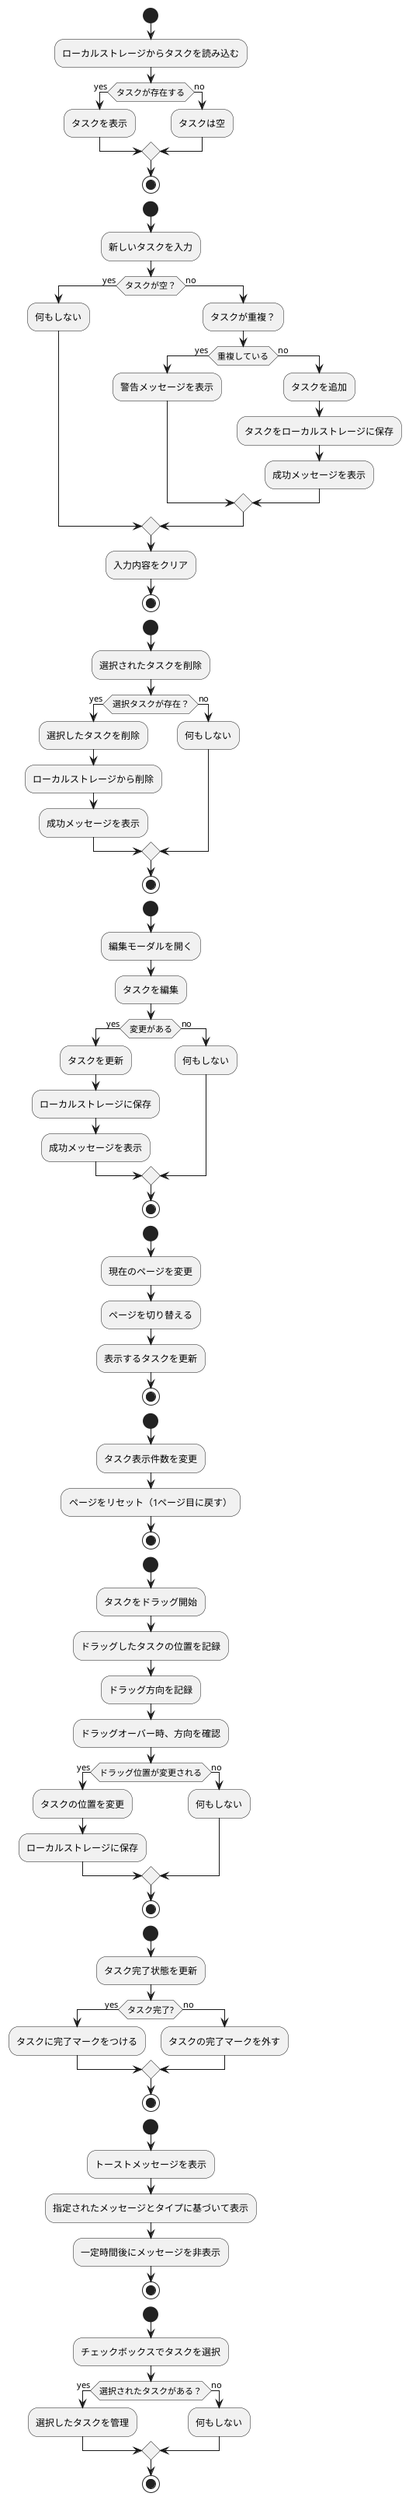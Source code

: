 @startuml flow

!define RECTANGLE class

' 初期化: ローカルストレージからタスクを読み込む
start
:ローカルストレージからタスクを読み込む;
if (タスクが存在する) then (yes)
  :タスクを表示;
else (no)
  :タスクは空;
endif
stop

' タスク追加
start
:新しいタスクを入力;
if (タスクが空？) then (yes)
  :何もしない;
else (no)
  :タスクが重複？;
  if (重複している) then (yes)
    :警告メッセージを表示;
  else (no)
    :タスクを追加;
    :タスクをローカルストレージに保存;
    :成功メッセージを表示;
  endif
endif
:入力内容をクリア;
stop

' タスク削除
start
:選択されたタスクを削除;
if (選択タスクが存在？) then (yes)
  :選択したタスクを削除;
  :ローカルストレージから削除;
  :成功メッセージを表示;
else (no)
  :何もしない;
endif
stop

' 編集モーダル表示
start
:編集モーダルを開く;
:タスクを編集;
if (変更がある) then (yes)
  :タスクを更新;
  :ローカルストレージに保存;
  :成功メッセージを表示;
else (no)
  :何もしない;
endif
stop

' ページネーション処理
start
:現在のページを変更;
:ページを切り替える;
:表示するタスクを更新;
stop

' タスク表示件数変更
start
:タスク表示件数を変更;
:ページをリセット（1ページ目に戻す）;
stop

' ドラッグ＆ドロップ
start
:タスクをドラッグ開始;
:ドラッグしたタスクの位置を記録;
:ドラッグ方向を記録;
:ドラッグオーバー時、方向を確認;
if (ドラッグ位置が変更される) then (yes)
  :タスクの位置を変更;
  :ローカルストレージに保存;
else (no)
  :何もしない;
endif
stop

' タスク完了/未完了の更新
start
:タスク完了状態を更新;
if (タスク完了?) then (yes)
  :タスクに完了マークをつける;
else (no)
  :タスクの完了マークを外す;
endif
stop

' トーストメッセージ表示
start
:トーストメッセージを表示;
:指定されたメッセージとタイプに基づいて表示;
:一定時間後にメッセージを非表示;
stop

' タスク選択（チェックボックス）
start
:チェックボックスでタスクを選択;
if (選択されたタスクがある？) then (yes)
  :選択したタスクを管理;
else (no)
  :何もしない;
endif
stop

@enduml

